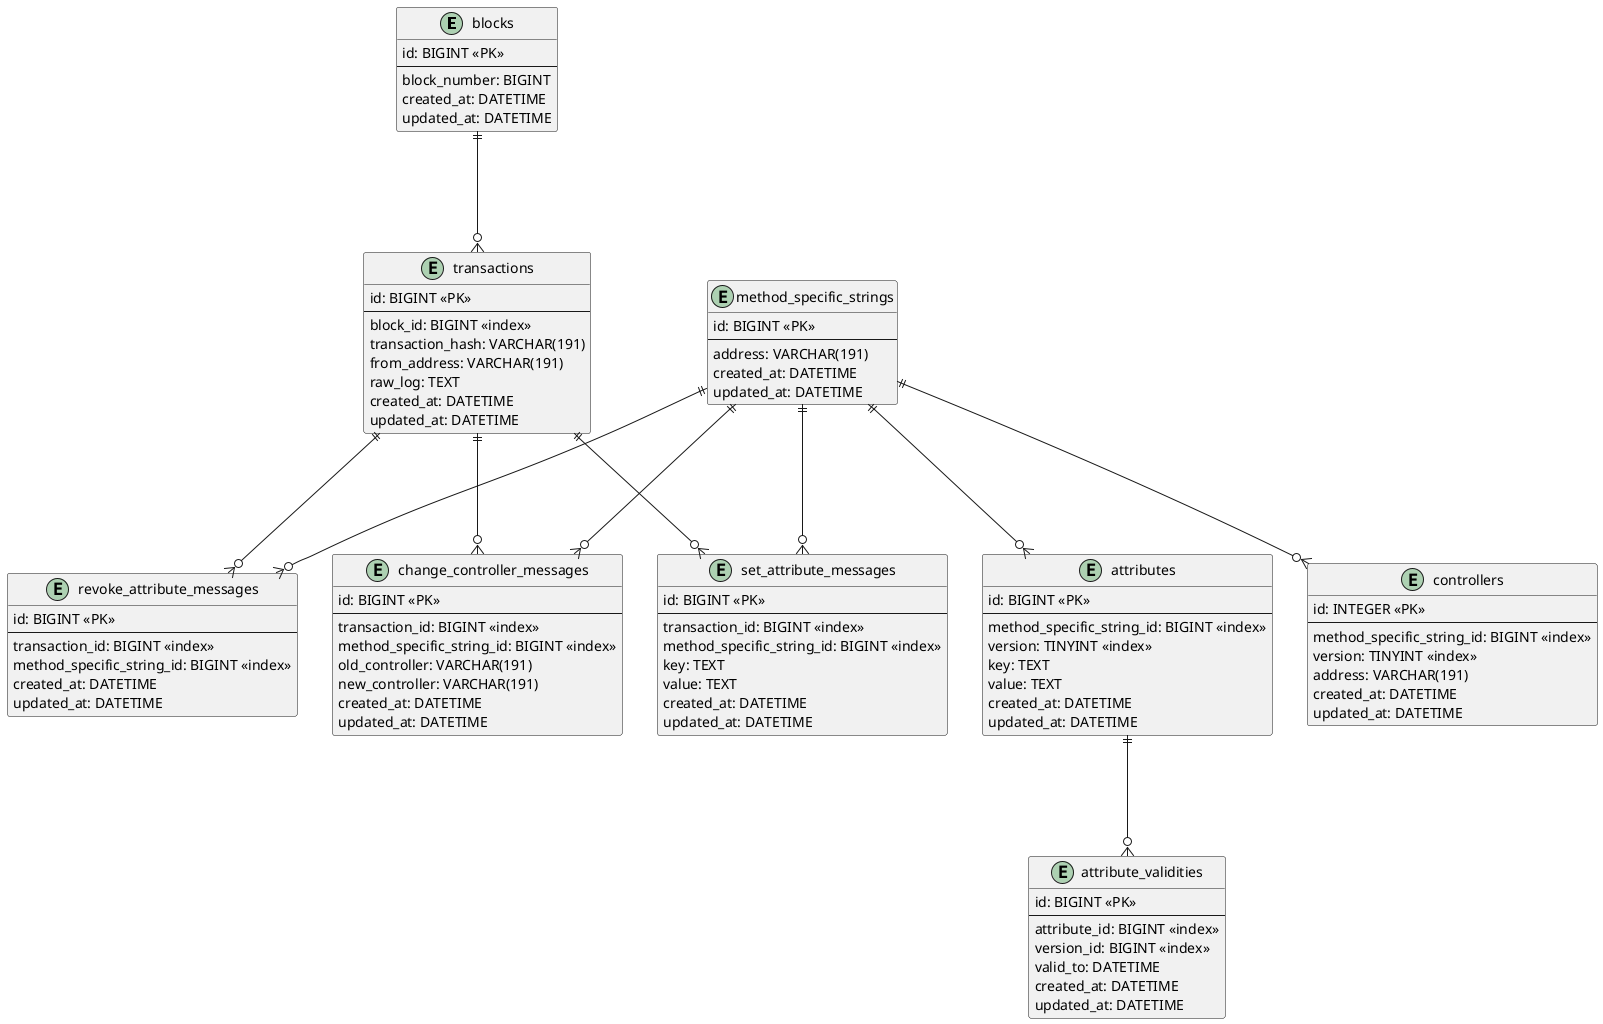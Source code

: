 @startuml

entity blocks {
  id: BIGINT <<PK>>
  --
  block_number: BIGINT
  created_at: DATETIME
  updated_at: DATETIME
}

entity transactions {
  id: BIGINT <<PK>>
  --
  block_id: BIGINT <<index>>
  transaction_hash: VARCHAR(191)
  from_address: VARCHAR(191)
  raw_log: TEXT
  created_at: DATETIME
  updated_at: DATETIME
}

entity method_specific_strings {
  id: BIGINT <<PK>>
  --
  address: VARCHAR(191)
  created_at: DATETIME
  updated_at: DATETIME
}

entity change_controller_messages {
  id: BIGINT <<PK>>
  --
  transaction_id: BIGINT <<index>>
  method_specific_string_id: BIGINT <<index>>
  old_controller: VARCHAR(191)
  new_controller: VARCHAR(191)
  created_at: DATETIME
  updated_at: DATETIME
}

entity set_attribute_messages {
  id: BIGINT <<PK>>
  --
  transaction_id: BIGINT <<index>>
  method_specific_string_id: BIGINT <<index>>
  key: TEXT
  value: TEXT
  created_at: DATETIME
  updated_at: DATETIME
}

entity revoke_attribute_messages {
  id: BIGINT <<PK>>
  --
  transaction_id: BIGINT <<index>>
  method_specific_string_id: BIGINT <<index>>
  created_at: DATETIME
  updated_at: DATETIME
}

entity controllers { 
  id: INTEGER <<PK>>
  --
  method_specific_string_id: BIGINT <<index>>
  version: TINYINT <<index>>
  address: VARCHAR(191)
  created_at: DATETIME
  updated_at: DATETIME
}

entity attributes {
  id: BIGINT <<PK>>
  --
  method_specific_string_id: BIGINT <<index>>
  version: TINYINT <<index>>
  key: TEXT
  value: TEXT
  created_at: DATETIME
  updated_at: DATETIME
}

entity attribute_validities {
  id: BIGINT <<PK>>
  --
  attribute_id: BIGINT <<index>>
  version_id: BIGINT <<index>>
  valid_to: DATETIME
  created_at: DATETIME
  updated_at: DATETIME
}

blocks ||---o{ transactions
transactions ||---o{ change_controller_messages
transactions ||---o{ set_attribute_messages
transactions ||---o{ revoke_attribute_messages

method_specific_strings ||---o{ change_controller_messages
method_specific_strings ||---o{ set_attribute_messages
method_specific_strings ||---o{ revoke_attribute_messages

method_specific_strings ||---o{ controllers
method_specific_strings ||---o{ attributes
attributes ||---o{ attribute_validities

@enduml